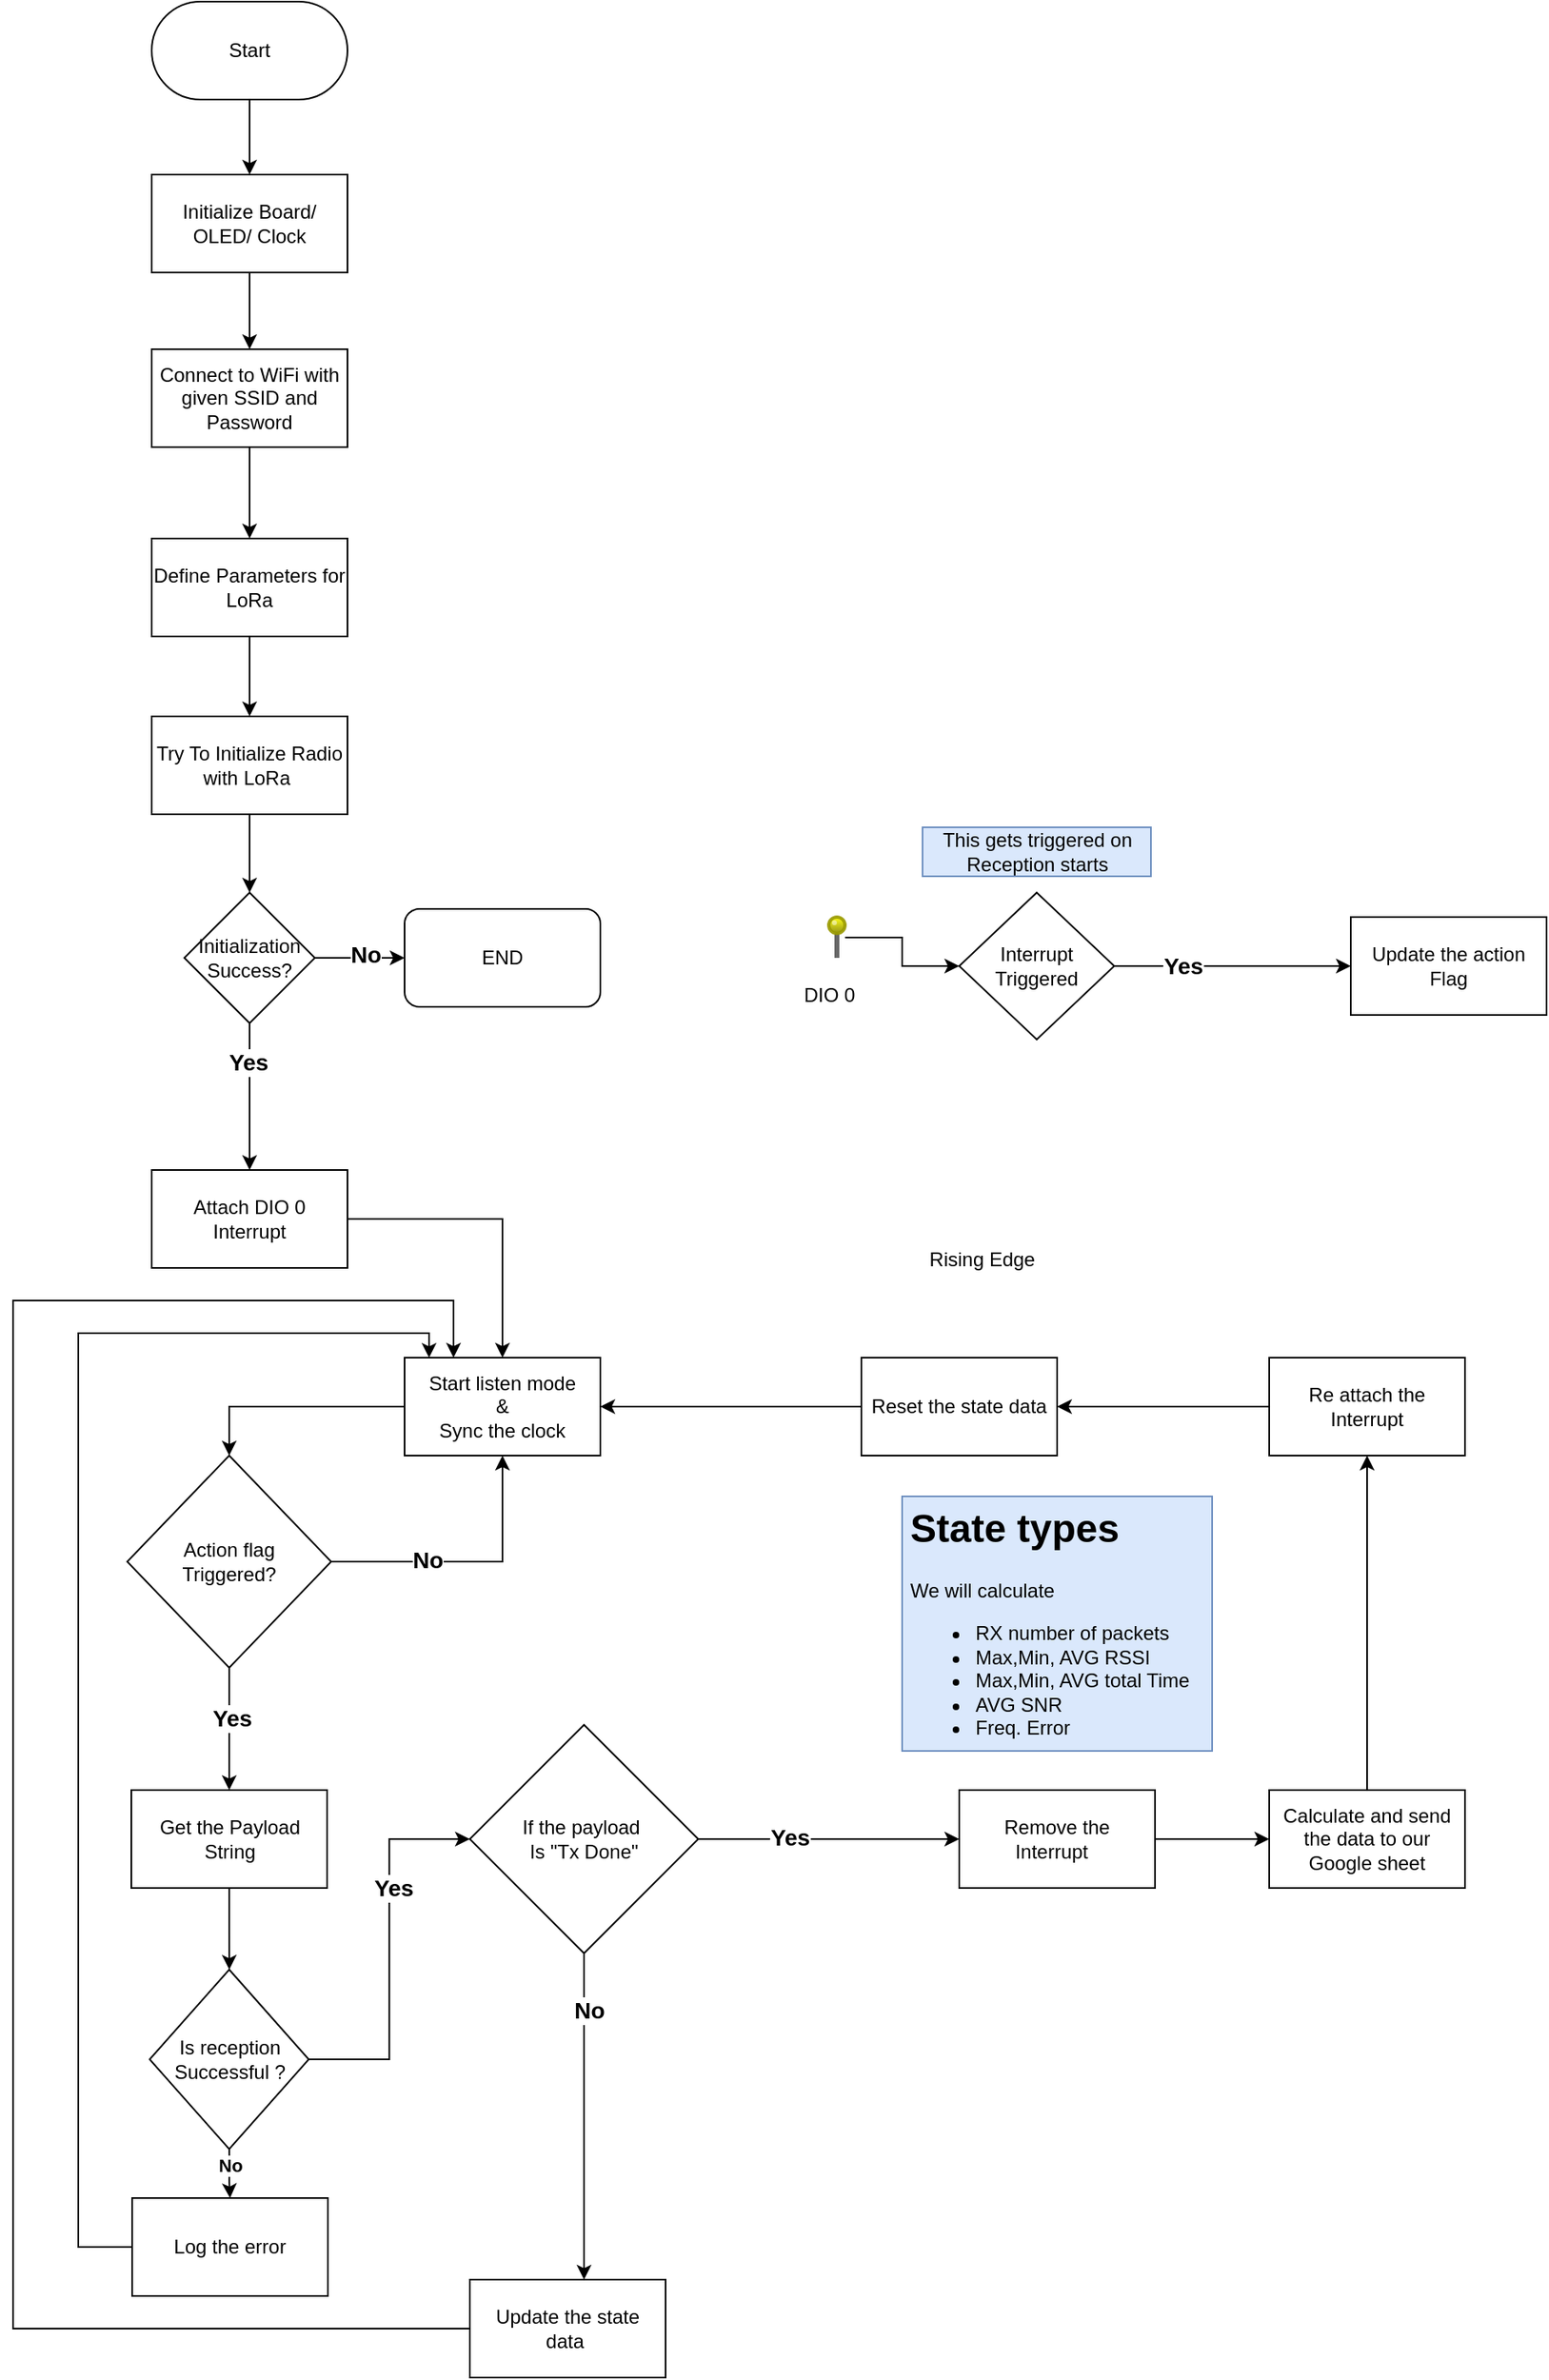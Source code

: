 <mxfile version="23.0.2" type="github">
  <diagram name="Page-1" id="FYWUt24ZpTdFW-gtobVG">
    <mxGraphModel dx="663" dy="383" grid="1" gridSize="10" guides="1" tooltips="1" connect="1" arrows="1" fold="1" page="1" pageScale="1" pageWidth="850" pageHeight="1100" math="0" shadow="0">
      <root>
        <mxCell id="0" />
        <mxCell id="1" parent="0" />
        <mxCell id="IX6t6DD36pY5l--hHVE1-1" style="edgeStyle=orthogonalEdgeStyle;rounded=0;orthogonalLoop=1;jettySize=auto;html=1;" parent="1" source="IX6t6DD36pY5l--hHVE1-2" target="IX6t6DD36pY5l--hHVE1-4" edge="1">
          <mxGeometry relative="1" as="geometry" />
        </mxCell>
        <mxCell id="IX6t6DD36pY5l--hHVE1-2" value="Start" style="rounded=1;whiteSpace=wrap;html=1;arcSize=50;" parent="1" vertex="1">
          <mxGeometry x="365" y="44" width="120" height="60" as="geometry" />
        </mxCell>
        <mxCell id="0H7-YZ-VMUyI1cPCvzWG-23" value="" style="edgeStyle=orthogonalEdgeStyle;rounded=0;orthogonalLoop=1;jettySize=auto;html=1;" edge="1" parent="1" source="IX6t6DD36pY5l--hHVE1-4" target="0H7-YZ-VMUyI1cPCvzWG-22">
          <mxGeometry relative="1" as="geometry" />
        </mxCell>
        <mxCell id="IX6t6DD36pY5l--hHVE1-4" value="Initialize Board/ &lt;br&gt;OLED/ Clock" style="rounded=0;whiteSpace=wrap;html=1;" parent="1" vertex="1">
          <mxGeometry x="365" y="150" width="120" height="60" as="geometry" />
        </mxCell>
        <mxCell id="IX6t6DD36pY5l--hHVE1-5" value="" style="edgeStyle=orthogonalEdgeStyle;rounded=0;orthogonalLoop=1;jettySize=auto;html=1;" parent="1" source="IX6t6DD36pY5l--hHVE1-6" target="IX6t6DD36pY5l--hHVE1-8" edge="1">
          <mxGeometry relative="1" as="geometry" />
        </mxCell>
        <mxCell id="IX6t6DD36pY5l--hHVE1-6" value="Define Parameters for LoRa" style="whiteSpace=wrap;html=1;rounded=0;" parent="1" vertex="1">
          <mxGeometry x="365" y="373" width="120" height="60" as="geometry" />
        </mxCell>
        <mxCell id="IX6t6DD36pY5l--hHVE1-7" value="" style="edgeStyle=orthogonalEdgeStyle;rounded=0;orthogonalLoop=1;jettySize=auto;html=1;" parent="1" source="IX6t6DD36pY5l--hHVE1-8" target="IX6t6DD36pY5l--hHVE1-13" edge="1">
          <mxGeometry relative="1" as="geometry" />
        </mxCell>
        <mxCell id="IX6t6DD36pY5l--hHVE1-8" value="Try To Initialize Radio with LoRa&amp;nbsp;" style="whiteSpace=wrap;html=1;rounded=0;" parent="1" vertex="1">
          <mxGeometry x="365" y="482" width="120" height="60" as="geometry" />
        </mxCell>
        <mxCell id="IX6t6DD36pY5l--hHVE1-9" value="" style="edgeStyle=orthogonalEdgeStyle;rounded=0;orthogonalLoop=1;jettySize=auto;html=1;" parent="1" source="IX6t6DD36pY5l--hHVE1-13" target="IX6t6DD36pY5l--hHVE1-15" edge="1">
          <mxGeometry relative="1" as="geometry" />
        </mxCell>
        <mxCell id="IX6t6DD36pY5l--hHVE1-10" value="Yes" style="edgeLabel;html=1;align=center;verticalAlign=middle;resizable=0;points=[];fontStyle=1;fontSize=14;" parent="IX6t6DD36pY5l--hHVE1-9" vertex="1" connectable="0">
          <mxGeometry x="-0.467" y="-1" relative="1" as="geometry">
            <mxPoint as="offset" />
          </mxGeometry>
        </mxCell>
        <mxCell id="IX6t6DD36pY5l--hHVE1-11" value="" style="edgeStyle=orthogonalEdgeStyle;rounded=0;orthogonalLoop=1;jettySize=auto;html=1;entryX=0;entryY=0.5;entryDx=0;entryDy=0;" parent="1" source="IX6t6DD36pY5l--hHVE1-13" target="IX6t6DD36pY5l--hHVE1-16" edge="1">
          <mxGeometry relative="1" as="geometry">
            <mxPoint x="525" y="630" as="targetPoint" />
          </mxGeometry>
        </mxCell>
        <mxCell id="0H7-YZ-VMUyI1cPCvzWG-16" value="No" style="edgeLabel;html=1;align=center;verticalAlign=middle;resizable=0;points=[];fontStyle=1;fontSize=14;" vertex="1" connectable="0" parent="IX6t6DD36pY5l--hHVE1-11">
          <mxGeometry x="0.127" y="2" relative="1" as="geometry">
            <mxPoint as="offset" />
          </mxGeometry>
        </mxCell>
        <mxCell id="IX6t6DD36pY5l--hHVE1-13" value="Initialization&lt;br&gt;Success?" style="rhombus;whiteSpace=wrap;html=1;rounded=0;" parent="1" vertex="1">
          <mxGeometry x="385" y="590" width="80" height="80" as="geometry" />
        </mxCell>
        <mxCell id="IX6t6DD36pY5l--hHVE1-63" style="edgeStyle=orthogonalEdgeStyle;rounded=0;orthogonalLoop=1;jettySize=auto;html=1;" parent="1" source="IX6t6DD36pY5l--hHVE1-15" target="IX6t6DD36pY5l--hHVE1-62" edge="1">
          <mxGeometry relative="1" as="geometry" />
        </mxCell>
        <mxCell id="IX6t6DD36pY5l--hHVE1-15" value="Attach DIO 0 &lt;br&gt;Interrupt" style="whiteSpace=wrap;html=1;rounded=0;" parent="1" vertex="1">
          <mxGeometry x="365" y="760" width="120" height="60" as="geometry" />
        </mxCell>
        <mxCell id="IX6t6DD36pY5l--hHVE1-16" value="END" style="rounded=1;whiteSpace=wrap;html=1;" parent="1" vertex="1">
          <mxGeometry x="520" y="600" width="120" height="60" as="geometry" />
        </mxCell>
        <mxCell id="IX6t6DD36pY5l--hHVE1-58" value="" style="edgeStyle=orthogonalEdgeStyle;rounded=0;orthogonalLoop=1;jettySize=auto;html=1;" parent="1" source="IX6t6DD36pY5l--hHVE1-56" target="IX6t6DD36pY5l--hHVE1-57" edge="1">
          <mxGeometry relative="1" as="geometry" />
        </mxCell>
        <mxCell id="IX6t6DD36pY5l--hHVE1-59" value="Yes" style="edgeLabel;html=1;align=center;verticalAlign=middle;resizable=0;points=[];fontSize=14;fontStyle=1" parent="IX6t6DD36pY5l--hHVE1-58" vertex="1" connectable="0">
          <mxGeometry x="-0.185" y="2" relative="1" as="geometry">
            <mxPoint x="-1" as="offset" />
          </mxGeometry>
        </mxCell>
        <mxCell id="IX6t6DD36pY5l--hHVE1-65" style="edgeStyle=orthogonalEdgeStyle;rounded=0;orthogonalLoop=1;jettySize=auto;html=1;entryX=0.5;entryY=1;entryDx=0;entryDy=0;" parent="1" source="IX6t6DD36pY5l--hHVE1-56" target="IX6t6DD36pY5l--hHVE1-62" edge="1">
          <mxGeometry relative="1" as="geometry" />
        </mxCell>
        <mxCell id="IX6t6DD36pY5l--hHVE1-66" value="No" style="edgeLabel;html=1;align=center;verticalAlign=middle;resizable=0;points=[];fontSize=14;fontStyle=1" parent="IX6t6DD36pY5l--hHVE1-65" vertex="1" connectable="0">
          <mxGeometry x="-0.306" y="1" relative="1" as="geometry">
            <mxPoint as="offset" />
          </mxGeometry>
        </mxCell>
        <mxCell id="IX6t6DD36pY5l--hHVE1-56" value="Action flag &lt;br&gt;Triggered?" style="rhombus;whiteSpace=wrap;html=1;" parent="1" vertex="1">
          <mxGeometry x="350" y="935" width="125" height="130" as="geometry" />
        </mxCell>
        <mxCell id="0H7-YZ-VMUyI1cPCvzWG-13" value="" style="edgeStyle=orthogonalEdgeStyle;rounded=0;orthogonalLoop=1;jettySize=auto;html=1;" edge="1" parent="1" source="IX6t6DD36pY5l--hHVE1-57" target="0H7-YZ-VMUyI1cPCvzWG-12">
          <mxGeometry relative="1" as="geometry" />
        </mxCell>
        <mxCell id="IX6t6DD36pY5l--hHVE1-57" value="Get the Payload String" style="whiteSpace=wrap;html=1;" parent="1" vertex="1">
          <mxGeometry x="352.5" y="1140" width="120" height="60" as="geometry" />
        </mxCell>
        <mxCell id="IX6t6DD36pY5l--hHVE1-64" style="edgeStyle=orthogonalEdgeStyle;rounded=0;orthogonalLoop=1;jettySize=auto;html=1;entryX=0.5;entryY=0;entryDx=0;entryDy=0;" parent="1" source="IX6t6DD36pY5l--hHVE1-62" target="IX6t6DD36pY5l--hHVE1-56" edge="1">
          <mxGeometry relative="1" as="geometry" />
        </mxCell>
        <mxCell id="IX6t6DD36pY5l--hHVE1-62" value="Start listen mode&lt;br&gt;&amp;amp;&lt;br&gt;Sync the clock" style="rounded=0;whiteSpace=wrap;html=1;" parent="1" vertex="1">
          <mxGeometry x="520" y="875" width="120" height="60" as="geometry" />
        </mxCell>
        <mxCell id="IX6t6DD36pY5l--hHVE1-72" value="" style="edgeStyle=orthogonalEdgeStyle;rounded=0;orthogonalLoop=1;jettySize=auto;html=1;" parent="1" source="IX6t6DD36pY5l--hHVE1-67" target="IX6t6DD36pY5l--hHVE1-71" edge="1">
          <mxGeometry relative="1" as="geometry" />
        </mxCell>
        <mxCell id="IX6t6DD36pY5l--hHVE1-74" value="Yes" style="edgeLabel;html=1;align=center;verticalAlign=middle;resizable=0;points=[];fontStyle=1;fontSize=14;" parent="IX6t6DD36pY5l--hHVE1-72" vertex="1" connectable="0">
          <mxGeometry x="-0.3" y="1" relative="1" as="geometry">
            <mxPoint as="offset" />
          </mxGeometry>
        </mxCell>
        <mxCell id="IX6t6DD36pY5l--hHVE1-76" value="" style="edgeStyle=orthogonalEdgeStyle;rounded=0;orthogonalLoop=1;jettySize=auto;html=1;" parent="1" source="IX6t6DD36pY5l--hHVE1-67" target="IX6t6DD36pY5l--hHVE1-75" edge="1">
          <mxGeometry relative="1" as="geometry">
            <Array as="points">
              <mxPoint x="630" y="1320" />
              <mxPoint x="630" y="1320" />
            </Array>
          </mxGeometry>
        </mxCell>
        <mxCell id="IX6t6DD36pY5l--hHVE1-78" value="No" style="edgeLabel;html=1;align=center;verticalAlign=middle;resizable=0;points=[];fontStyle=1;fontSize=14;" parent="IX6t6DD36pY5l--hHVE1-76" vertex="1" connectable="0">
          <mxGeometry x="-0.649" y="3" relative="1" as="geometry">
            <mxPoint as="offset" />
          </mxGeometry>
        </mxCell>
        <mxCell id="IX6t6DD36pY5l--hHVE1-67" value="If the payload&amp;nbsp;&lt;br&gt;Is &quot;Tx Done&quot;" style="rhombus;whiteSpace=wrap;html=1;" parent="1" vertex="1">
          <mxGeometry x="560" y="1100" width="140" height="140" as="geometry" />
        </mxCell>
        <mxCell id="IX6t6DD36pY5l--hHVE1-83" value="" style="edgeStyle=orthogonalEdgeStyle;rounded=0;orthogonalLoop=1;jettySize=auto;html=1;" parent="1" source="IX6t6DD36pY5l--hHVE1-71" target="IX6t6DD36pY5l--hHVE1-82" edge="1">
          <mxGeometry relative="1" as="geometry" />
        </mxCell>
        <mxCell id="IX6t6DD36pY5l--hHVE1-71" value="Remove the Interrupt&amp;nbsp;&amp;nbsp;" style="whiteSpace=wrap;html=1;" parent="1" vertex="1">
          <mxGeometry x="860" y="1140" width="120" height="60" as="geometry" />
        </mxCell>
        <mxCell id="0H7-YZ-VMUyI1cPCvzWG-20" style="edgeStyle=orthogonalEdgeStyle;rounded=0;orthogonalLoop=1;jettySize=auto;html=1;exitX=0;exitY=0.5;exitDx=0;exitDy=0;entryX=0.25;entryY=0;entryDx=0;entryDy=0;" edge="1" parent="1" source="IX6t6DD36pY5l--hHVE1-75" target="IX6t6DD36pY5l--hHVE1-62">
          <mxGeometry relative="1" as="geometry">
            <Array as="points">
              <mxPoint x="280" y="1470" />
              <mxPoint x="280" y="840" />
              <mxPoint x="550" y="840" />
            </Array>
          </mxGeometry>
        </mxCell>
        <mxCell id="IX6t6DD36pY5l--hHVE1-75" value="Update the state data&amp;nbsp;" style="whiteSpace=wrap;html=1;" parent="1" vertex="1">
          <mxGeometry x="560" y="1440" width="120" height="60" as="geometry" />
        </mxCell>
        <mxCell id="IX6t6DD36pY5l--hHVE1-81" style="edgeStyle=orthogonalEdgeStyle;rounded=0;orthogonalLoop=1;jettySize=auto;html=1;entryX=1;entryY=0.5;entryDx=0;entryDy=0;" parent="1" source="IX6t6DD36pY5l--hHVE1-79" target="IX6t6DD36pY5l--hHVE1-62" edge="1">
          <mxGeometry relative="1" as="geometry">
            <Array as="points">
              <mxPoint x="840" y="905" />
            </Array>
          </mxGeometry>
        </mxCell>
        <mxCell id="IX6t6DD36pY5l--hHVE1-79" value="Reset the state data" style="whiteSpace=wrap;html=1;" parent="1" vertex="1">
          <mxGeometry x="800" y="875" width="120" height="60" as="geometry" />
        </mxCell>
        <mxCell id="IX6t6DD36pY5l--hHVE1-86" value="" style="edgeStyle=orthogonalEdgeStyle;rounded=0;orthogonalLoop=1;jettySize=auto;html=1;" parent="1" source="IX6t6DD36pY5l--hHVE1-82" target="IX6t6DD36pY5l--hHVE1-85" edge="1">
          <mxGeometry relative="1" as="geometry" />
        </mxCell>
        <mxCell id="IX6t6DD36pY5l--hHVE1-82" value="Calculate and send the data to our Google sheet" style="whiteSpace=wrap;html=1;" parent="1" vertex="1">
          <mxGeometry x="1050" y="1140" width="120" height="60" as="geometry" />
        </mxCell>
        <mxCell id="IX6t6DD36pY5l--hHVE1-87" style="edgeStyle=orthogonalEdgeStyle;rounded=0;orthogonalLoop=1;jettySize=auto;html=1;entryX=1;entryY=0.5;entryDx=0;entryDy=0;" parent="1" source="IX6t6DD36pY5l--hHVE1-85" target="IX6t6DD36pY5l--hHVE1-79" edge="1">
          <mxGeometry relative="1" as="geometry" />
        </mxCell>
        <mxCell id="IX6t6DD36pY5l--hHVE1-85" value="Re attach the Interrupt" style="whiteSpace=wrap;html=1;" parent="1" vertex="1">
          <mxGeometry x="1050" y="875" width="120" height="60" as="geometry" />
        </mxCell>
        <mxCell id="0H7-YZ-VMUyI1cPCvzWG-1" style="edgeStyle=orthogonalEdgeStyle;rounded=0;orthogonalLoop=1;jettySize=auto;html=1;entryX=0;entryY=0.5;entryDx=0;entryDy=0;" edge="1" parent="1" source="0H7-YZ-VMUyI1cPCvzWG-3" target="0H7-YZ-VMUyI1cPCvzWG-4">
          <mxGeometry relative="1" as="geometry" />
        </mxCell>
        <mxCell id="0H7-YZ-VMUyI1cPCvzWG-2" value="Yes" style="edgeLabel;html=1;align=center;verticalAlign=middle;resizable=0;points=[];fontStyle=1;fontSize=14;" vertex="1" connectable="0" parent="0H7-YZ-VMUyI1cPCvzWG-1">
          <mxGeometry x="-0.419" relative="1" as="geometry">
            <mxPoint as="offset" />
          </mxGeometry>
        </mxCell>
        <mxCell id="0H7-YZ-VMUyI1cPCvzWG-3" value="Interrupt Triggered" style="rhombus;whiteSpace=wrap;html=1;rounded=0;" vertex="1" parent="1">
          <mxGeometry x="860" y="590" width="95" height="90" as="geometry" />
        </mxCell>
        <mxCell id="0H7-YZ-VMUyI1cPCvzWG-4" value="Update the action Flag" style="rounded=0;whiteSpace=wrap;html=1;" vertex="1" parent="1">
          <mxGeometry x="1100" y="605" width="120" height="60" as="geometry" />
        </mxCell>
        <mxCell id="0H7-YZ-VMUyI1cPCvzWG-5" value="This gets triggered on Reception starts" style="text;html=1;strokeColor=#6c8ebf;fillColor=#dae8fc;align=center;verticalAlign=middle;whiteSpace=wrap;rounded=0;" vertex="1" parent="1">
          <mxGeometry x="837.5" y="550" width="140" height="30" as="geometry" />
        </mxCell>
        <mxCell id="0H7-YZ-VMUyI1cPCvzWG-6" style="edgeStyle=orthogonalEdgeStyle;rounded=0;orthogonalLoop=1;jettySize=auto;html=1;entryX=0;entryY=0.5;entryDx=0;entryDy=0;" edge="1" parent="1" source="0H7-YZ-VMUyI1cPCvzWG-7" target="0H7-YZ-VMUyI1cPCvzWG-3">
          <mxGeometry relative="1" as="geometry" />
        </mxCell>
        <mxCell id="0H7-YZ-VMUyI1cPCvzWG-7" value="" style="verticalLabelPosition=top;shadow=0;dashed=0;align=center;html=1;verticalAlign=bottom;strokeWidth=1;shape=mxgraph.mockup.misc.pin;fillColor2=#ffff00;fillColor3=#888800;strokeColor=#999900;" vertex="1" parent="1">
          <mxGeometry x="780" y="605" width="10" height="25" as="geometry" />
        </mxCell>
        <mxCell id="0H7-YZ-VMUyI1cPCvzWG-8" value="Rising Edge" style="shape=image;verticalLabelPosition=bottom;labelBackgroundColor=default;verticalAlign=top;aspect=fixed;imageAspect=0;image=https://www.mathworks.com/help/simscape/lang/edge_op1.png;" vertex="1" parent="1">
          <mxGeometry x="780" y="700" width="188.27" height="100.83" as="geometry" />
        </mxCell>
        <mxCell id="0H7-YZ-VMUyI1cPCvzWG-9" value="DIO 0" style="text;html=1;align=center;verticalAlign=middle;resizable=0;points=[];autosize=1;strokeColor=none;fillColor=none;" vertex="1" parent="1">
          <mxGeometry x="755" y="638" width="50" height="30" as="geometry" />
        </mxCell>
        <mxCell id="0H7-YZ-VMUyI1cPCvzWG-14" style="edgeStyle=orthogonalEdgeStyle;rounded=0;orthogonalLoop=1;jettySize=auto;html=1;entryX=0;entryY=0.5;entryDx=0;entryDy=0;" edge="1" parent="1" source="0H7-YZ-VMUyI1cPCvzWG-12" target="IX6t6DD36pY5l--hHVE1-67">
          <mxGeometry relative="1" as="geometry" />
        </mxCell>
        <mxCell id="0H7-YZ-VMUyI1cPCvzWG-15" value="Yes" style="edgeLabel;html=1;align=center;verticalAlign=middle;resizable=0;points=[];fontStyle=1;fontSize=14;" vertex="1" connectable="0" parent="0H7-YZ-VMUyI1cPCvzWG-14">
          <mxGeometry x="0.322" y="-2" relative="1" as="geometry">
            <mxPoint as="offset" />
          </mxGeometry>
        </mxCell>
        <mxCell id="0H7-YZ-VMUyI1cPCvzWG-18" style="edgeStyle=orthogonalEdgeStyle;rounded=0;orthogonalLoop=1;jettySize=auto;html=1;" edge="1" parent="1" source="0H7-YZ-VMUyI1cPCvzWG-12" target="0H7-YZ-VMUyI1cPCvzWG-17">
          <mxGeometry relative="1" as="geometry" />
        </mxCell>
        <mxCell id="0H7-YZ-VMUyI1cPCvzWG-21" value="No" style="edgeLabel;html=1;align=center;verticalAlign=middle;resizable=0;points=[];fontStyle=1" vertex="1" connectable="0" parent="0H7-YZ-VMUyI1cPCvzWG-18">
          <mxGeometry x="0.029" relative="1" as="geometry">
            <mxPoint y="-6" as="offset" />
          </mxGeometry>
        </mxCell>
        <mxCell id="0H7-YZ-VMUyI1cPCvzWG-12" value="Is reception Successful ?" style="rhombus;whiteSpace=wrap;html=1;" vertex="1" parent="1">
          <mxGeometry x="363.75" y="1250" width="97.5" height="110" as="geometry" />
        </mxCell>
        <mxCell id="0H7-YZ-VMUyI1cPCvzWG-19" style="edgeStyle=orthogonalEdgeStyle;rounded=0;orthogonalLoop=1;jettySize=auto;html=1;exitX=0;exitY=0.5;exitDx=0;exitDy=0;entryX=0.125;entryY=0.001;entryDx=0;entryDy=0;entryPerimeter=0;" edge="1" parent="1" source="0H7-YZ-VMUyI1cPCvzWG-17" target="IX6t6DD36pY5l--hHVE1-62">
          <mxGeometry relative="1" as="geometry">
            <mxPoint x="200" y="870" as="targetPoint" />
            <Array as="points">
              <mxPoint x="320" y="1420" />
              <mxPoint x="320" y="860" />
              <mxPoint x="535" y="860" />
            </Array>
          </mxGeometry>
        </mxCell>
        <mxCell id="0H7-YZ-VMUyI1cPCvzWG-17" value="Log the error" style="rounded=0;whiteSpace=wrap;html=1;" vertex="1" parent="1">
          <mxGeometry x="353" y="1390" width="120" height="60" as="geometry" />
        </mxCell>
        <mxCell id="0H7-YZ-VMUyI1cPCvzWG-24" style="edgeStyle=orthogonalEdgeStyle;rounded=0;orthogonalLoop=1;jettySize=auto;html=1;" edge="1" parent="1" source="0H7-YZ-VMUyI1cPCvzWG-22" target="IX6t6DD36pY5l--hHVE1-6">
          <mxGeometry relative="1" as="geometry" />
        </mxCell>
        <mxCell id="0H7-YZ-VMUyI1cPCvzWG-22" value="Connect to WiFi with given SSID and Password" style="whiteSpace=wrap;html=1;rounded=0;" vertex="1" parent="1">
          <mxGeometry x="365" y="257" width="120" height="60" as="geometry" />
        </mxCell>
        <mxCell id="0H7-YZ-VMUyI1cPCvzWG-25" value="&lt;h1&gt;State types&lt;/h1&gt;&lt;p&gt;We will calculate&lt;/p&gt;&lt;p&gt;&lt;/p&gt;&lt;ul&gt;&lt;li&gt;RX number of packets&lt;/li&gt;&lt;li&gt;Max,Min, AVG RSSI&lt;/li&gt;&lt;li&gt;Max,Min, AVG total Time&lt;/li&gt;&lt;li&gt;AVG SNR&lt;/li&gt;&lt;li&gt;Freq. Error&lt;/li&gt;&lt;/ul&gt;&lt;p&gt;&lt;/p&gt;" style="text;html=1;strokeColor=#6c8ebf;fillColor=#dae8fc;spacing=5;spacingTop=-20;whiteSpace=wrap;overflow=hidden;rounded=0;" vertex="1" parent="1">
          <mxGeometry x="825" y="960" width="190" height="156" as="geometry" />
        </mxCell>
      </root>
    </mxGraphModel>
  </diagram>
</mxfile>
